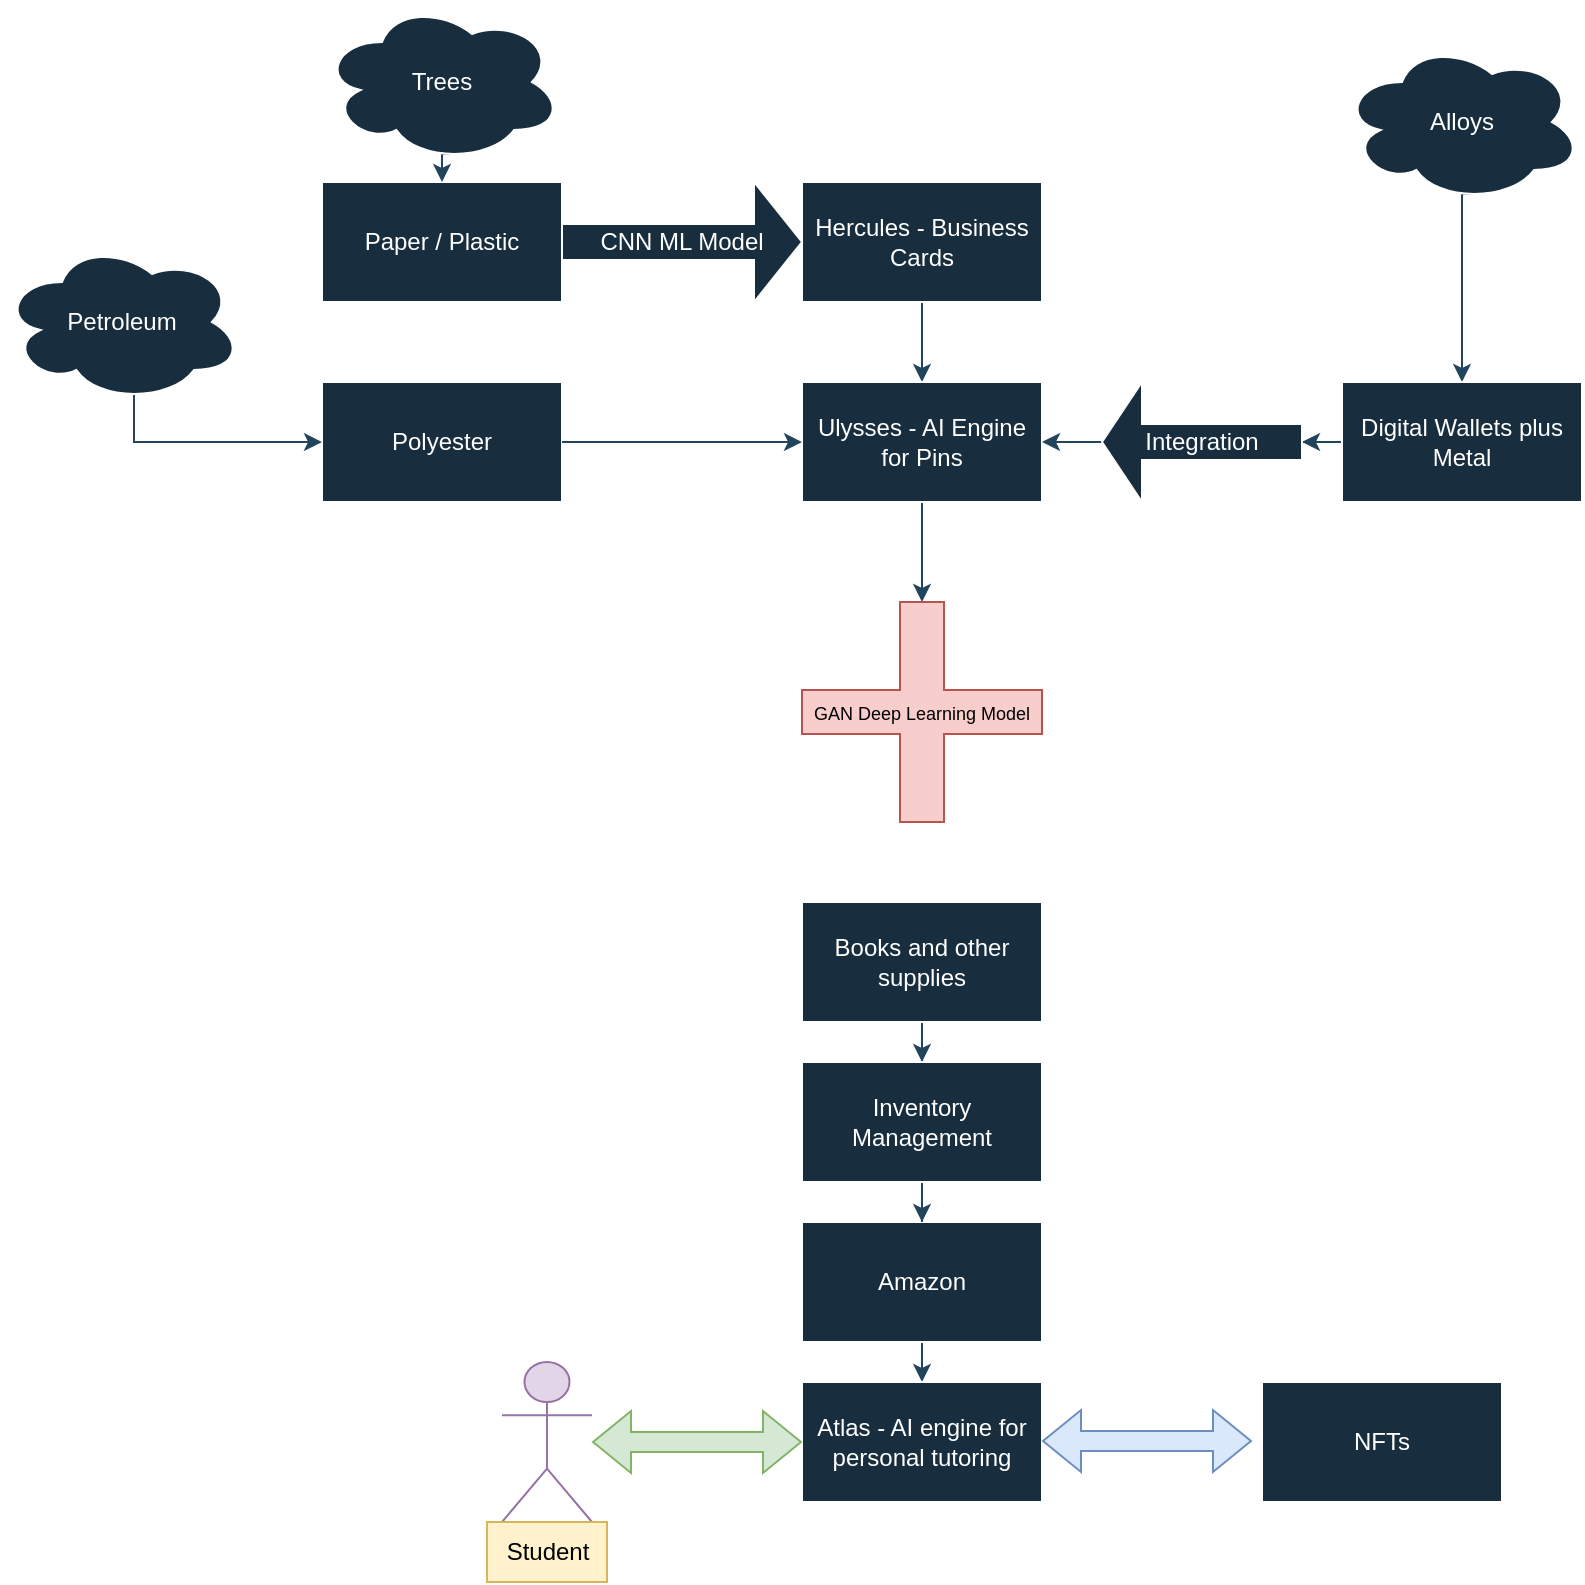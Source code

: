 <mxfile version="21.2.9" type="device">
  <diagram name="Page-1" id="-tnz4GwW7JQZUKIHy_hX">
    <mxGraphModel dx="1191" dy="1720" grid="1" gridSize="10" guides="1" tooltips="1" connect="1" arrows="1" fold="1" page="1" pageScale="1" pageWidth="850" pageHeight="1100" math="0" shadow="0">
      <root>
        <mxCell id="0" />
        <mxCell id="1" parent="0" />
        <mxCell id="jo0rotCzl7eyrx6pfaKf-55" style="edgeStyle=orthogonalEdgeStyle;rounded=0;orthogonalLoop=1;jettySize=auto;html=1;exitX=0.5;exitY=1;exitDx=0;exitDy=0;entryX=0.5;entryY=0;entryDx=0;entryDy=0;strokeColor=#23445D;" edge="1" parent="1" source="jo0rotCzl7eyrx6pfaKf-1" target="jo0rotCzl7eyrx6pfaKf-54">
          <mxGeometry relative="1" as="geometry" />
        </mxCell>
        <mxCell id="jo0rotCzl7eyrx6pfaKf-1" value="Amazon" style="rounded=0;whiteSpace=wrap;html=1;labelBackgroundColor=none;fillColor=#182E3E;strokeColor=#FFFFFF;fontColor=#FFFFFF;" vertex="1" parent="1">
          <mxGeometry x="560" y="620" width="120" height="60" as="geometry" />
        </mxCell>
        <mxCell id="jo0rotCzl7eyrx6pfaKf-2" value="Polyester " style="rounded=0;whiteSpace=wrap;html=1;labelBackgroundColor=none;fillColor=#182E3E;strokeColor=#FFFFFF;fontColor=#FFFFFF;" vertex="1" parent="1">
          <mxGeometry x="320" y="200" width="120" height="60" as="geometry" />
        </mxCell>
        <mxCell id="jo0rotCzl7eyrx6pfaKf-51" value="" style="edgeStyle=orthogonalEdgeStyle;rounded=0;orthogonalLoop=1;jettySize=auto;html=1;strokeColor=#23445D;" edge="1" parent="1" source="jo0rotCzl7eyrx6pfaKf-3" target="jo0rotCzl7eyrx6pfaKf-19">
          <mxGeometry relative="1" as="geometry" />
        </mxCell>
        <mxCell id="jo0rotCzl7eyrx6pfaKf-3" value="Books and other supplies" style="rounded=0;whiteSpace=wrap;html=1;labelBackgroundColor=none;fillColor=#182E3E;strokeColor=#FFFFFF;fontColor=#FFFFFF;" vertex="1" parent="1">
          <mxGeometry x="560" y="460" width="120" height="60" as="geometry" />
        </mxCell>
        <mxCell id="jo0rotCzl7eyrx6pfaKf-5" value="Paper / Plastic" style="rounded=0;whiteSpace=wrap;html=1;labelBackgroundColor=none;fillColor=#182E3E;strokeColor=#FFFFFF;fontColor=#FFFFFF;" vertex="1" parent="1">
          <mxGeometry x="320" y="100" width="120" height="60" as="geometry" />
        </mxCell>
        <mxCell id="jo0rotCzl7eyrx6pfaKf-44" value="" style="edgeStyle=orthogonalEdgeStyle;rounded=0;orthogonalLoop=1;jettySize=auto;html=1;strokeColor=#23445D;" edge="1" parent="1" source="jo0rotCzl7eyrx6pfaKf-9" target="jo0rotCzl7eyrx6pfaKf-23">
          <mxGeometry relative="1" as="geometry" />
        </mxCell>
        <mxCell id="jo0rotCzl7eyrx6pfaKf-9" value="Hercules - Business Cards" style="rounded=0;whiteSpace=wrap;html=1;labelBackgroundColor=none;fillColor=#182E3E;strokeColor=#FFFFFF;fontColor=#FFFFFF;" vertex="1" parent="1">
          <mxGeometry x="560" y="100" width="120" height="60" as="geometry" />
        </mxCell>
        <mxCell id="jo0rotCzl7eyrx6pfaKf-15" style="edgeStyle=orthogonalEdgeStyle;rounded=0;orthogonalLoop=1;jettySize=auto;html=1;exitX=0.55;exitY=0.95;exitDx=0;exitDy=0;exitPerimeter=0;entryX=0.5;entryY=0;entryDx=0;entryDy=0;labelBackgroundColor=none;strokeColor=#23445D;fontColor=default;" edge="1" parent="1" source="jo0rotCzl7eyrx6pfaKf-14" target="jo0rotCzl7eyrx6pfaKf-5">
          <mxGeometry relative="1" as="geometry" />
        </mxCell>
        <mxCell id="jo0rotCzl7eyrx6pfaKf-14" value="Trees" style="ellipse;shape=cloud;whiteSpace=wrap;html=1;labelBackgroundColor=none;fillColor=#182E3E;strokeColor=#FFFFFF;fontColor=#FFFFFF;" vertex="1" parent="1">
          <mxGeometry x="320" y="10" width="120" height="80" as="geometry" />
        </mxCell>
        <mxCell id="jo0rotCzl7eyrx6pfaKf-17" style="edgeStyle=orthogonalEdgeStyle;rounded=0;orthogonalLoop=1;jettySize=auto;html=1;exitX=0.55;exitY=0.95;exitDx=0;exitDy=0;exitPerimeter=0;entryX=0;entryY=0.5;entryDx=0;entryDy=0;labelBackgroundColor=none;strokeColor=#23445D;fontColor=default;" edge="1" parent="1" source="jo0rotCzl7eyrx6pfaKf-16" target="jo0rotCzl7eyrx6pfaKf-2">
          <mxGeometry relative="1" as="geometry">
            <Array as="points">
              <mxPoint x="226" y="230" />
            </Array>
          </mxGeometry>
        </mxCell>
        <mxCell id="jo0rotCzl7eyrx6pfaKf-16" value="Petroleum" style="ellipse;shape=cloud;whiteSpace=wrap;html=1;labelBackgroundColor=none;fillColor=#182E3E;strokeColor=#FFFFFF;fontColor=#FFFFFF;" vertex="1" parent="1">
          <mxGeometry x="160" y="130" width="120" height="80" as="geometry" />
        </mxCell>
        <mxCell id="jo0rotCzl7eyrx6pfaKf-52" value="" style="edgeStyle=orthogonalEdgeStyle;rounded=0;orthogonalLoop=1;jettySize=auto;html=1;strokeColor=#23445D;" edge="1" parent="1" source="jo0rotCzl7eyrx6pfaKf-19" target="jo0rotCzl7eyrx6pfaKf-1">
          <mxGeometry relative="1" as="geometry" />
        </mxCell>
        <mxCell id="jo0rotCzl7eyrx6pfaKf-19" value="Inventory Management" style="rounded=0;whiteSpace=wrap;html=1;labelBackgroundColor=none;fillColor=#182E3E;strokeColor=#FFFFFF;fontColor=#FFFFFF;" vertex="1" parent="1">
          <mxGeometry x="560" y="540" width="120" height="60" as="geometry" />
        </mxCell>
        <mxCell id="jo0rotCzl7eyrx6pfaKf-39" style="edgeStyle=orthogonalEdgeStyle;rounded=0;orthogonalLoop=1;jettySize=auto;html=1;exitX=0.55;exitY=0.95;exitDx=0;exitDy=0;exitPerimeter=0;strokeColor=#23445D;" edge="1" parent="1" source="jo0rotCzl7eyrx6pfaKf-22" target="jo0rotCzl7eyrx6pfaKf-24">
          <mxGeometry relative="1" as="geometry">
            <mxPoint x="894" y="130" as="targetPoint" />
            <Array as="points">
              <mxPoint x="890" y="106" />
            </Array>
          </mxGeometry>
        </mxCell>
        <mxCell id="jo0rotCzl7eyrx6pfaKf-22" value="Alloys" style="ellipse;shape=cloud;whiteSpace=wrap;html=1;labelBackgroundColor=none;fillColor=#182E3E;strokeColor=#FFFFFF;fontColor=#FFFFFF;" vertex="1" parent="1">
          <mxGeometry x="830" y="30" width="120" height="80" as="geometry" />
        </mxCell>
        <mxCell id="jo0rotCzl7eyrx6pfaKf-49" value="" style="edgeStyle=orthogonalEdgeStyle;rounded=0;orthogonalLoop=1;jettySize=auto;html=1;strokeColor=#23445D;" edge="1" parent="1" source="jo0rotCzl7eyrx6pfaKf-23" target="jo0rotCzl7eyrx6pfaKf-48">
          <mxGeometry relative="1" as="geometry" />
        </mxCell>
        <mxCell id="jo0rotCzl7eyrx6pfaKf-23" value="Ulysses - AI Engine for Pins" style="rounded=0;whiteSpace=wrap;html=1;labelBackgroundColor=none;fillColor=#182E3E;strokeColor=#FFFFFF;fontColor=#FFFFFF;" vertex="1" parent="1">
          <mxGeometry x="560" y="200" width="120" height="60" as="geometry" />
        </mxCell>
        <mxCell id="jo0rotCzl7eyrx6pfaKf-37" value="" style="edgeStyle=orthogonalEdgeStyle;rounded=0;orthogonalLoop=1;jettySize=auto;html=1;labelBackgroundColor=none;strokeColor=#23445D;fontColor=default;" edge="1" parent="1" source="jo0rotCzl7eyrx6pfaKf-24" target="jo0rotCzl7eyrx6pfaKf-36">
          <mxGeometry relative="1" as="geometry" />
        </mxCell>
        <mxCell id="jo0rotCzl7eyrx6pfaKf-24" value="&lt;div&gt;Digital Wallets plus Metal&lt;/div&gt;" style="rounded=0;whiteSpace=wrap;html=1;labelBackgroundColor=none;fillColor=#182E3E;strokeColor=#FFFFFF;fontColor=#FFFFFF;" vertex="1" parent="1">
          <mxGeometry x="830" y="200" width="120" height="60" as="geometry" />
        </mxCell>
        <mxCell id="jo0rotCzl7eyrx6pfaKf-29" value="CNN ML Model" style="shape=singleArrow;whiteSpace=wrap;html=1;labelBackgroundColor=none;fillColor=#182E3E;strokeColor=#FFFFFF;fontColor=#FFFFFF;" vertex="1" parent="1">
          <mxGeometry x="440" y="100" width="120" height="60" as="geometry" />
        </mxCell>
        <mxCell id="jo0rotCzl7eyrx6pfaKf-45" value="" style="edgeStyle=orthogonalEdgeStyle;rounded=0;orthogonalLoop=1;jettySize=auto;html=1;strokeColor=#23445D;" edge="1" parent="1" source="jo0rotCzl7eyrx6pfaKf-36" target="jo0rotCzl7eyrx6pfaKf-23">
          <mxGeometry relative="1" as="geometry" />
        </mxCell>
        <mxCell id="jo0rotCzl7eyrx6pfaKf-36" value="Integration" style="shape=singleArrow;direction=west;whiteSpace=wrap;html=1;labelBackgroundColor=none;fillColor=#182E3E;strokeColor=#FFFFFF;fontColor=#FFFFFF;" vertex="1" parent="1">
          <mxGeometry x="710" y="200" width="100" height="60" as="geometry" />
        </mxCell>
        <mxCell id="jo0rotCzl7eyrx6pfaKf-47" value="" style="endArrow=classic;html=1;rounded=0;strokeColor=#23445D;exitX=1;exitY=0.5;exitDx=0;exitDy=0;entryX=0;entryY=0.5;entryDx=0;entryDy=0;" edge="1" parent="1" source="jo0rotCzl7eyrx6pfaKf-2" target="jo0rotCzl7eyrx6pfaKf-23">
          <mxGeometry width="50" height="50" relative="1" as="geometry">
            <mxPoint x="400" y="280" as="sourcePoint" />
            <mxPoint x="450" y="230" as="targetPoint" />
          </mxGeometry>
        </mxCell>
        <mxCell id="jo0rotCzl7eyrx6pfaKf-48" value="&lt;font style=&quot;font-size: 9px;&quot;&gt;GAN Deep Learning Model&lt;/font&gt;" style="shape=cross;whiteSpace=wrap;html=1;strokeColor=#b85450;fillColor=#f8cecc;" vertex="1" parent="1">
          <mxGeometry x="560" y="310" width="120" height="110" as="geometry" />
        </mxCell>
        <mxCell id="jo0rotCzl7eyrx6pfaKf-54" value="Atlas - AI engine for personal tutoring" style="rounded=0;whiteSpace=wrap;html=1;labelBackgroundColor=none;fillColor=#182E3E;strokeColor=#FFFFFF;fontColor=#FFFFFF;" vertex="1" parent="1">
          <mxGeometry x="560" y="700" width="120" height="60" as="geometry" />
        </mxCell>
        <object label="Actor" Student="" id="jo0rotCzl7eyrx6pfaKf-56">
          <mxCell style="shape=umlActor;verticalLabelPosition=bottom;verticalAlign=top;html=1;outlineConnect=0;strokeColor=#9673a6;fillColor=#e1d5e7;" vertex="1" parent="1">
            <mxGeometry x="410" y="690" width="45" height="80" as="geometry" />
          </mxCell>
        </object>
        <mxCell id="jo0rotCzl7eyrx6pfaKf-62" value="Student" style="text;html=1;strokeColor=#d6b656;fillColor=#fff2cc;align=center;verticalAlign=middle;whiteSpace=wrap;rounded=0;" vertex="1" parent="1">
          <mxGeometry x="402.5" y="770" width="60" height="30" as="geometry" />
        </mxCell>
        <mxCell id="jo0rotCzl7eyrx6pfaKf-63" value="" style="shape=flexArrow;endArrow=classic;startArrow=classic;html=1;rounded=0;strokeColor=#82b366;entryX=0;entryY=0.5;entryDx=0;entryDy=0;fillColor=#d5e8d4;" edge="1" parent="1" source="jo0rotCzl7eyrx6pfaKf-56" target="jo0rotCzl7eyrx6pfaKf-54">
          <mxGeometry width="100" height="100" relative="1" as="geometry">
            <mxPoint x="370" y="860" as="sourcePoint" />
            <mxPoint x="470" y="760" as="targetPoint" />
          </mxGeometry>
        </mxCell>
        <mxCell id="jo0rotCzl7eyrx6pfaKf-64" value="" style="shape=flexArrow;endArrow=classic;startArrow=classic;html=1;rounded=0;strokeColor=#6c8ebf;entryX=0;entryY=0.5;entryDx=0;entryDy=0;fillColor=#dae8fc;" edge="1" parent="1">
          <mxGeometry width="100" height="100" relative="1" as="geometry">
            <mxPoint x="680" y="729.5" as="sourcePoint" />
            <mxPoint x="785" y="729.5" as="targetPoint" />
          </mxGeometry>
        </mxCell>
        <mxCell id="jo0rotCzl7eyrx6pfaKf-65" value="NFTs" style="rounded=0;whiteSpace=wrap;html=1;strokeColor=#FFFFFF;fontColor=#FFFFFF;fillColor=#182E3E;" vertex="1" parent="1">
          <mxGeometry x="790" y="700" width="120" height="60" as="geometry" />
        </mxCell>
      </root>
    </mxGraphModel>
  </diagram>
</mxfile>
